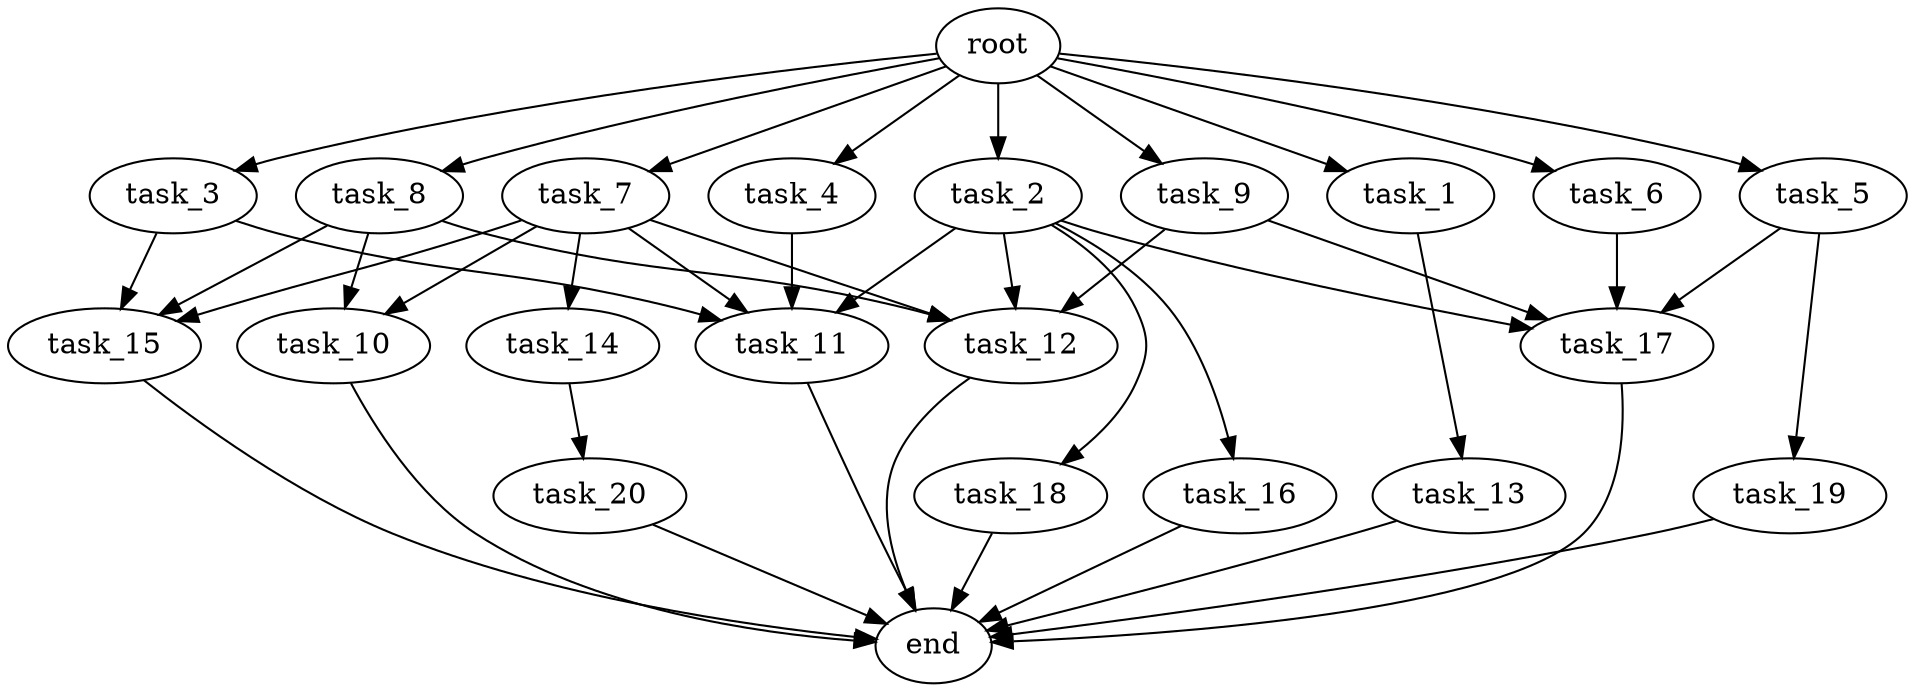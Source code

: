 digraph G {
  root [size="0.000000e+00"];
  task_1 [size="4.176334e+09"];
  task_2 [size="5.731018e+09"];
  task_3 [size="5.658074e+09"];
  task_4 [size="9.002973e+09"];
  task_5 [size="7.813712e+09"];
  task_6 [size="4.752800e+09"];
  task_7 [size="7.200615e+09"];
  task_8 [size="6.057491e+09"];
  task_9 [size="7.619750e+09"];
  task_10 [size="5.048134e+09"];
  task_11 [size="4.609901e+09"];
  task_12 [size="4.499844e+09"];
  task_13 [size="4.491298e+09"];
  task_14 [size="8.663589e+09"];
  task_15 [size="3.252838e+09"];
  task_16 [size="7.998316e+09"];
  task_17 [size="6.645359e+09"];
  task_18 [size="4.096874e+09"];
  task_19 [size="2.328990e+09"];
  task_20 [size="3.954576e+09"];
  end [size="0.000000e+00"];

  root -> task_1 [size="1.000000e-12"];
  root -> task_2 [size="1.000000e-12"];
  root -> task_3 [size="1.000000e-12"];
  root -> task_4 [size="1.000000e-12"];
  root -> task_5 [size="1.000000e-12"];
  root -> task_6 [size="1.000000e-12"];
  root -> task_7 [size="1.000000e-12"];
  root -> task_8 [size="1.000000e-12"];
  root -> task_9 [size="1.000000e-12"];
  task_1 -> task_13 [size="4.491298e+08"];
  task_2 -> task_11 [size="1.152475e+08"];
  task_2 -> task_12 [size="1.124961e+08"];
  task_2 -> task_16 [size="7.998316e+08"];
  task_2 -> task_17 [size="1.661340e+08"];
  task_2 -> task_18 [size="4.096874e+08"];
  task_3 -> task_11 [size="1.152475e+08"];
  task_3 -> task_15 [size="1.084279e+08"];
  task_4 -> task_11 [size="1.152475e+08"];
  task_5 -> task_17 [size="1.661340e+08"];
  task_5 -> task_19 [size="2.328990e+08"];
  task_6 -> task_17 [size="1.661340e+08"];
  task_7 -> task_10 [size="2.524067e+08"];
  task_7 -> task_11 [size="1.152475e+08"];
  task_7 -> task_12 [size="1.124961e+08"];
  task_7 -> task_14 [size="8.663589e+08"];
  task_7 -> task_15 [size="1.084279e+08"];
  task_8 -> task_10 [size="2.524067e+08"];
  task_8 -> task_12 [size="1.124961e+08"];
  task_8 -> task_15 [size="1.084279e+08"];
  task_9 -> task_12 [size="1.124961e+08"];
  task_9 -> task_17 [size="1.661340e+08"];
  task_10 -> end [size="1.000000e-12"];
  task_11 -> end [size="1.000000e-12"];
  task_12 -> end [size="1.000000e-12"];
  task_13 -> end [size="1.000000e-12"];
  task_14 -> task_20 [size="3.954576e+08"];
  task_15 -> end [size="1.000000e-12"];
  task_16 -> end [size="1.000000e-12"];
  task_17 -> end [size="1.000000e-12"];
  task_18 -> end [size="1.000000e-12"];
  task_19 -> end [size="1.000000e-12"];
  task_20 -> end [size="1.000000e-12"];
}
